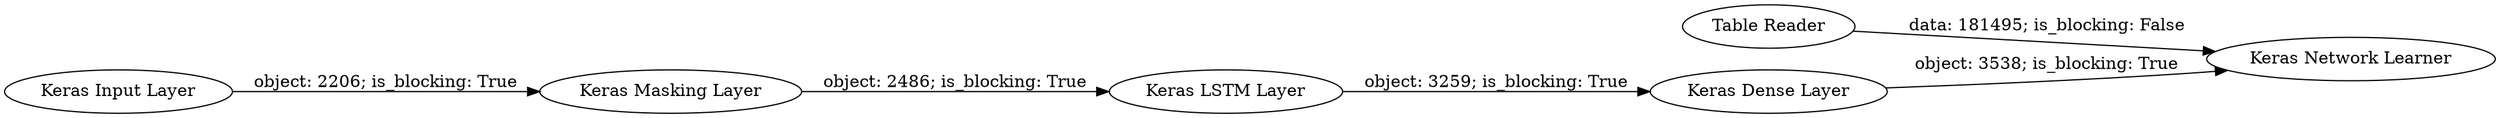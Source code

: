 digraph {
	"-6724349092629076168_36" [label="Keras Dense Layer"]
	"-6724349092629076168_38" [label="Table Reader"]
	"-6724349092629076168_27" [label="Keras Masking Layer"]
	"-6724349092629076168_28" [label="Keras LSTM Layer"]
	"-6724349092629076168_26" [label="Keras Input Layer"]
	"-6724349092629076168_29" [label="Keras Network Learner"]
	"-6724349092629076168_28" -> "-6724349092629076168_36" [label="object: 3259; is_blocking: True"]
	"-6724349092629076168_26" -> "-6724349092629076168_27" [label="object: 2206; is_blocking: True"]
	"-6724349092629076168_38" -> "-6724349092629076168_29" [label="data: 181495; is_blocking: False"]
	"-6724349092629076168_36" -> "-6724349092629076168_29" [label="object: 3538; is_blocking: True"]
	"-6724349092629076168_27" -> "-6724349092629076168_28" [label="object: 2486; is_blocking: True"]
	rankdir=LR
}
